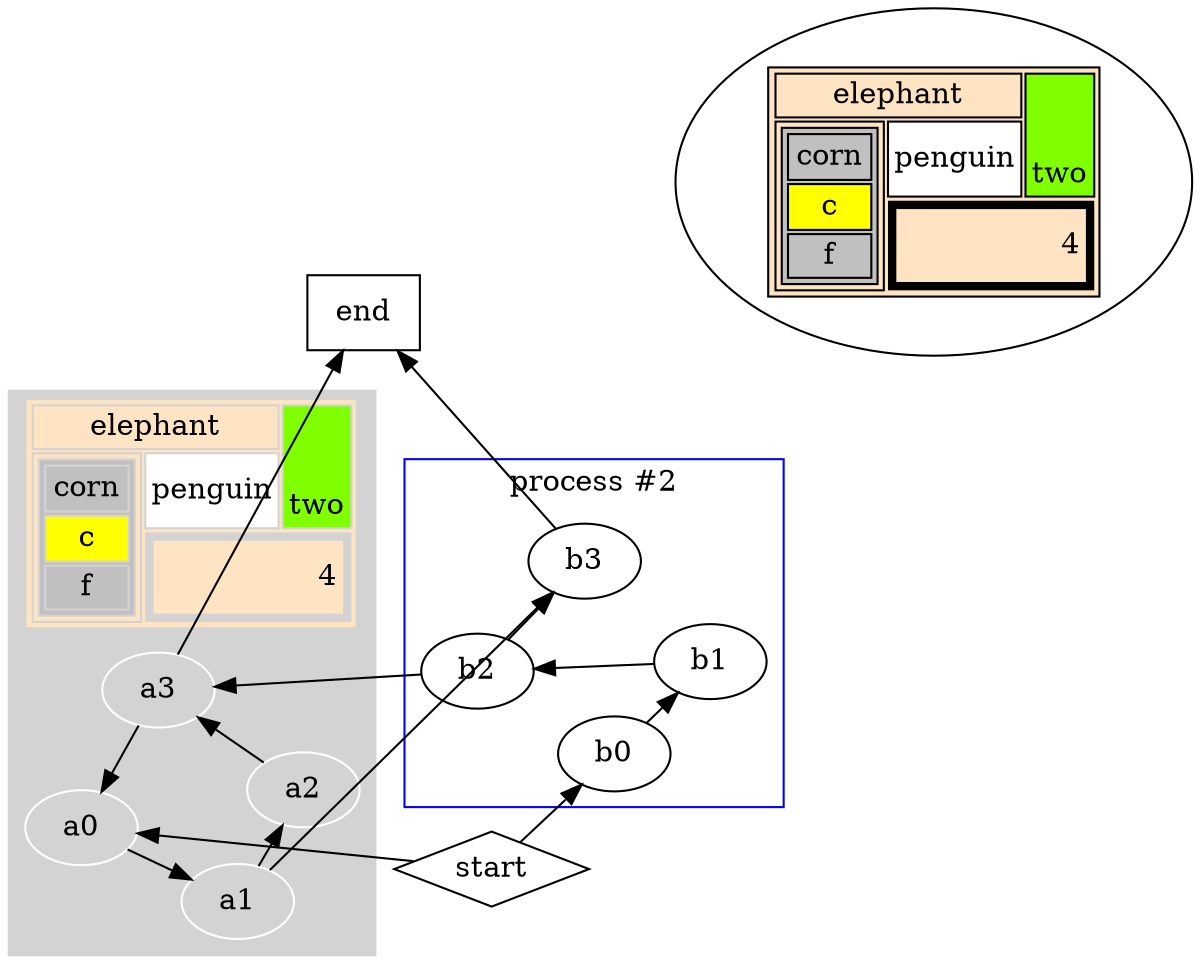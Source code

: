 digraph G {
size="8"
layout=fdp
  subgraph cluster_0 {
    color=lightgrey;
    bgcolor=lightgrey;
    shape=rect
    node[color=white,fillcolor=white];
    a0 -> a1 -> a2 -> a3;
 label=<
<TABLE BGCOLOR="bisque">
  <TR>
      <TD COLSPAN="3">elephant</TD>
      <TD ROWSPAN="2" BGCOLOR="chartreuse"
          VALIGN="bottom" ALIGN="right">two</TD>
  </TR>
  <TR>
    <TD COLSPAN="2" ROWSPAN="2">
      <TABLE BGCOLOR="grey">
        <TR><TD>corn</TD></TR>
        <TR><TD BGCOLOR="yellow">c</TD></TR>
        <TR><TD>f</TD></TR>
      </TABLE>
    </TD>
    <TD BGCOLOR="white">penguin</TD>
  </TR>
  <TR>
    <TD COLSPAN="2" BORDER="4" ALIGN="right" PORT="there">4</TD>
  </TR>
</TABLE>>
    labeljust=l;
    labelloc=t;
  }

  subgraph cluster_1 {
    node[fillcolor=grey];
    b0 -> b1 -> b2 -> b3;
    label = "process #2";
    color=blue
  }
  start -> a0;
  start -> b0;
  a1 -> b3;
  b2 -> a3;
  a3 -> a0;
  a3 -> end;
  b3 -> end;

  start [shape=diamond];
  end [shape=rect];

  a [ label=<
<TABLE BGCOLOR="bisque">
  <TR>
      <TD COLSPAN="3">elephant</TD>
      <TD ROWSPAN="2" BGCOLOR="chartreuse"
          VALIGN="bottom" ALIGN="right">two</TD>
  </TR>
  <TR>
    <TD COLSPAN="2" ROWSPAN="2">
      <TABLE BGCOLOR="grey">
        <TR><TD>corn</TD></TR>
        <TR><TD BGCOLOR="yellow">c</TD></TR>
        <TR><TD>f</TD></TR>
      </TABLE>
    </TD>
    <TD BGCOLOR="white">penguin</TD>
  </TR>
  <TR>
    <TD COLSPAN="2" BORDER="4" ALIGN="right" PORT="there">4</TD>
  </TR>
</TABLE>>]
}